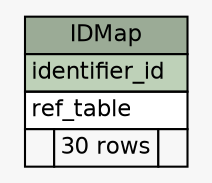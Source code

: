 // dot 2.38.0 on Windows 10 10.0
// SchemaSpy rev 590
digraph "IDMap" {
  graph [
    rankdir="RL"
    bgcolor="#f7f7f7"
    nodesep="0.18"
    ranksep="0.46"
    fontname="Helvetica"
    fontsize="11"
  ];
  node [
    fontname="Helvetica"
    fontsize="11"
    shape="plaintext"
  ];
  edge [
    arrowsize="0.8"
  ];
  "IDMap" [
    label=<
    <TABLE BORDER="0" CELLBORDER="1" CELLSPACING="0" BGCOLOR="#ffffff">
      <TR><TD COLSPAN="3" BGCOLOR="#9bab96" ALIGN="CENTER">IDMap</TD></TR>
      <TR><TD PORT="identifier_id" COLSPAN="3" BGCOLOR="#bed1b8" ALIGN="LEFT">identifier_id</TD></TR>
      <TR><TD PORT="ref_table" COLSPAN="3" ALIGN="LEFT">ref_table</TD></TR>
      <TR><TD ALIGN="LEFT" BGCOLOR="#f7f7f7">  </TD><TD ALIGN="RIGHT" BGCOLOR="#f7f7f7">30 rows</TD><TD ALIGN="RIGHT" BGCOLOR="#f7f7f7">  </TD></TR>
    </TABLE>>
    URL="tables/IDMap.html"
    tooltip="IDMap"
  ];
}
